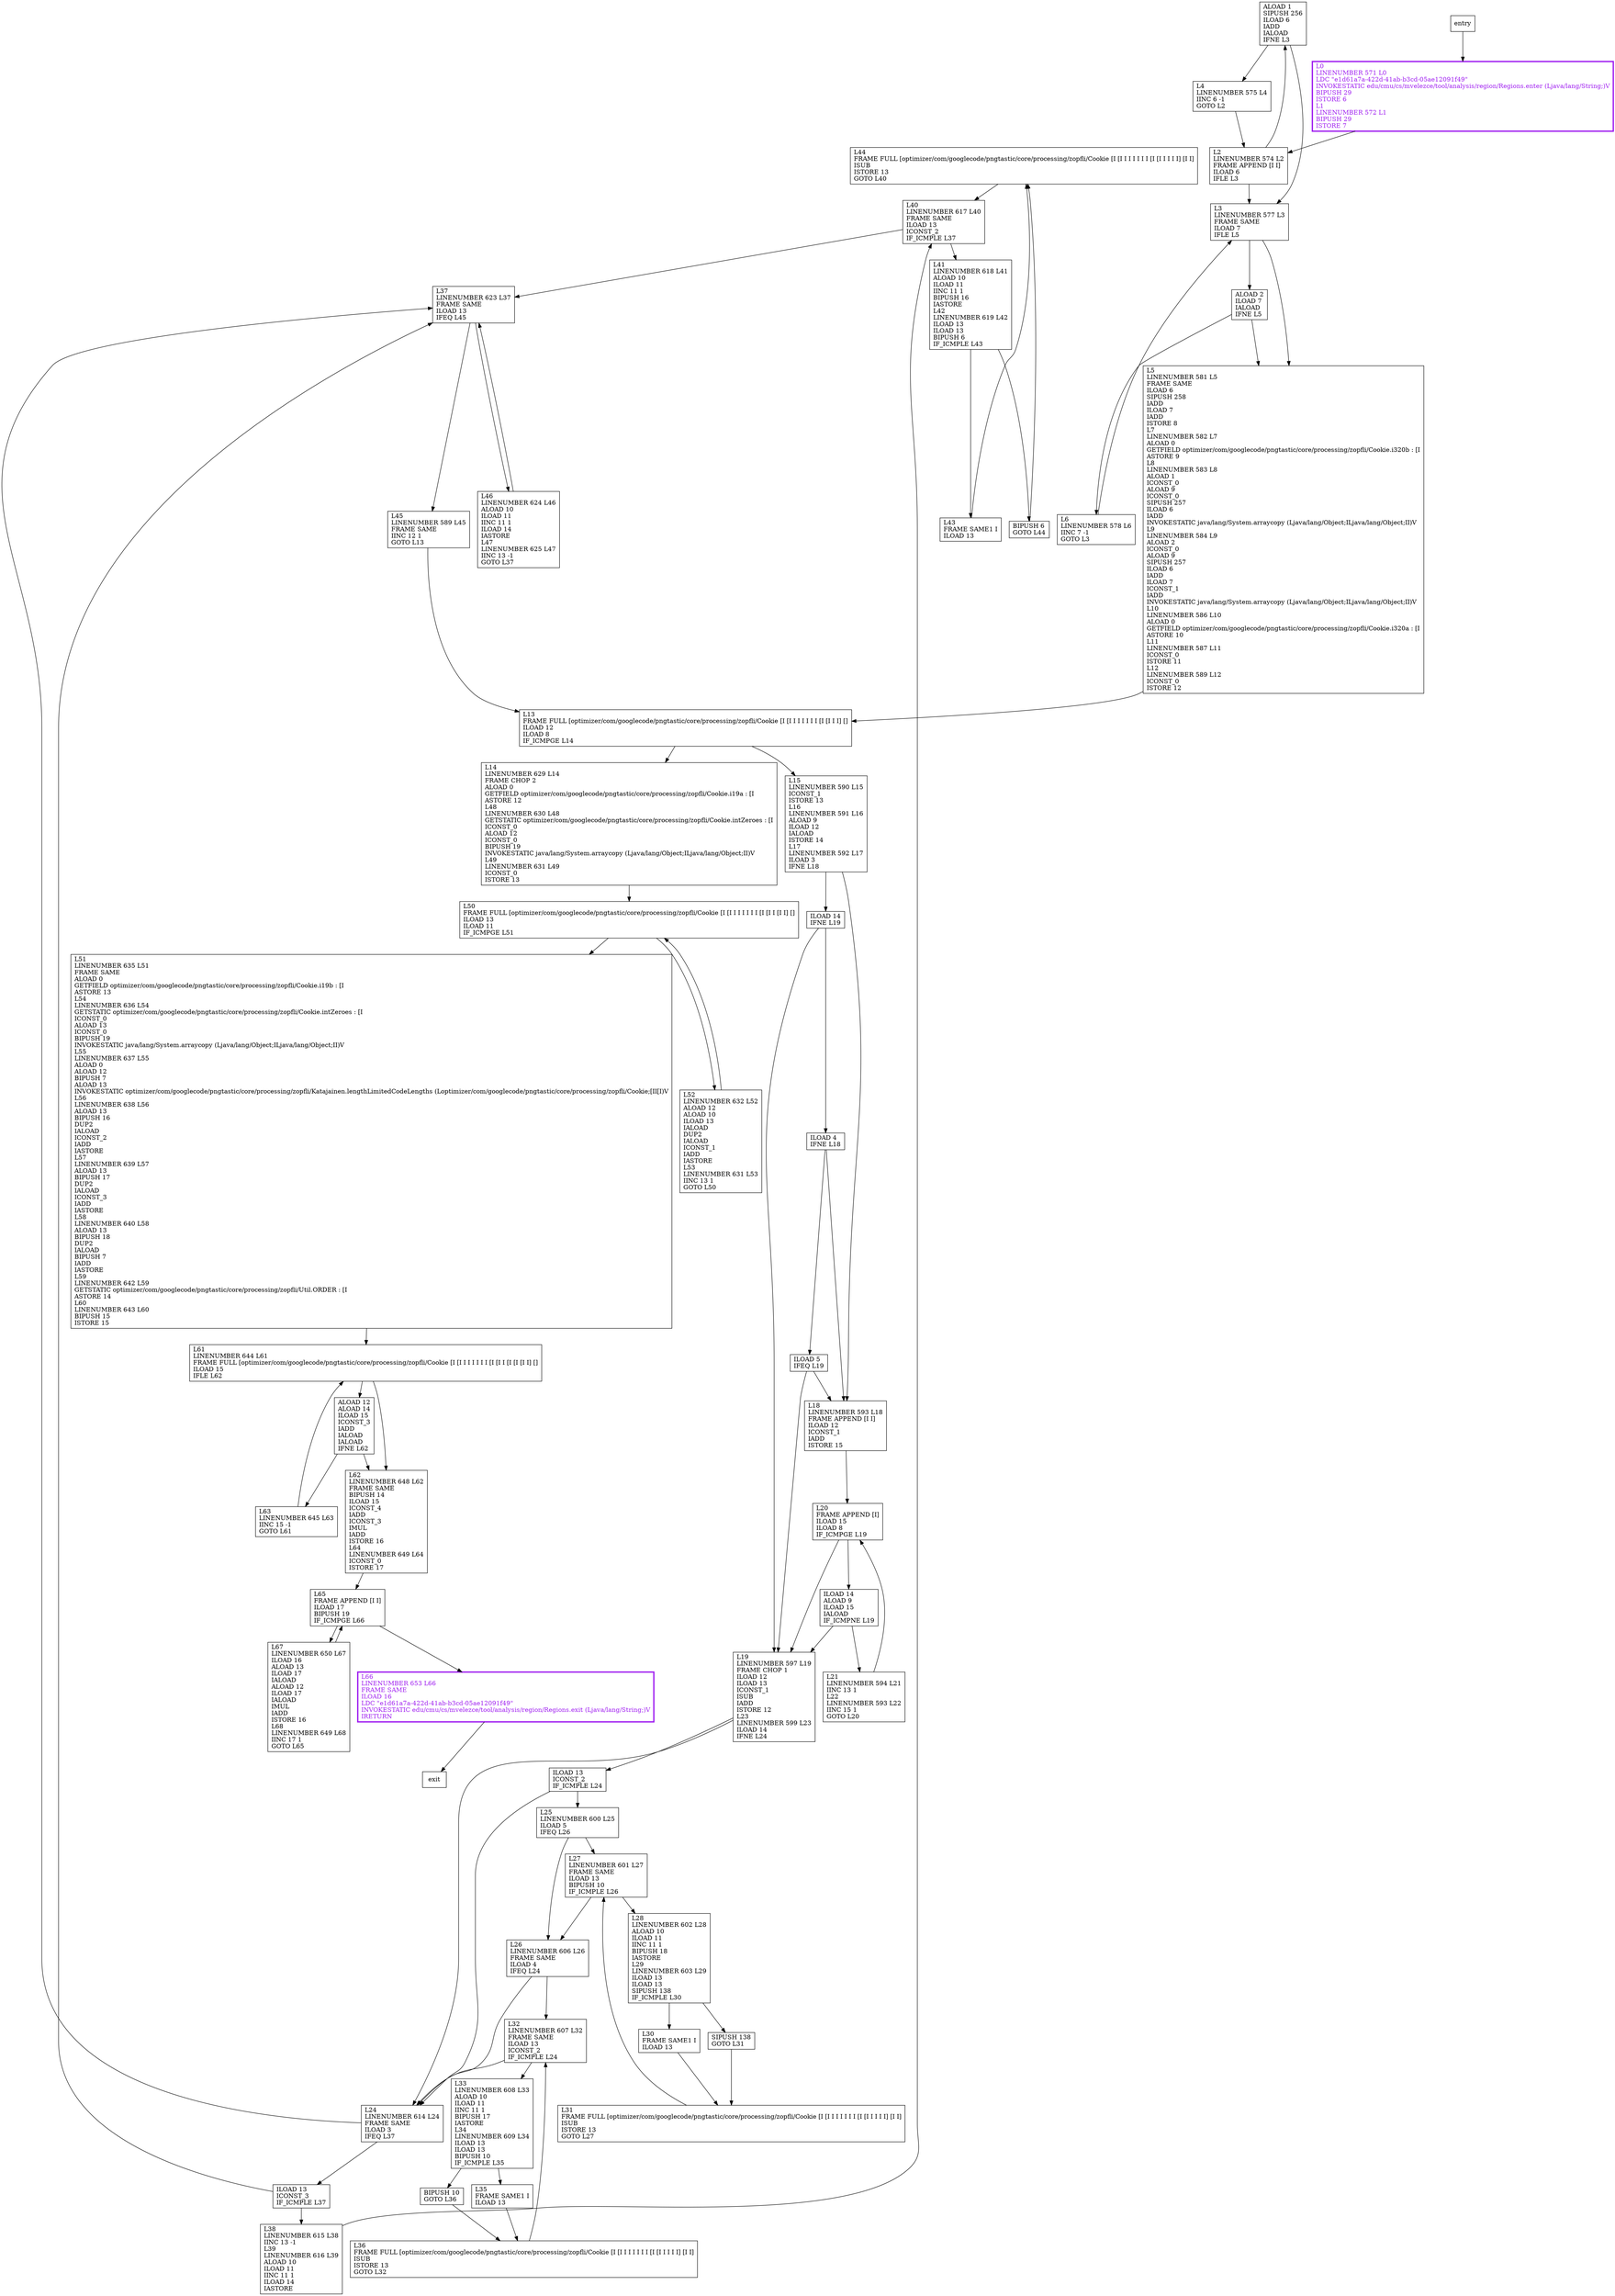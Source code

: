 digraph simulateEncodeTree {
node [shape=record];
42544488 [label="L44\lFRAME FULL [optimizer/com/googlecode/pngtastic/core/processing/zopfli/Cookie [I [I I I I I I I [I [I I I I I] [I I]\lISUB\lISTORE 13\lGOTO L40\l"];
651802632 [label="L66\lLINENUMBER 653 L66\lFRAME SAME\lILOAD 16\lLDC \"e1d61a7a-422d-41ab-b3cd-05ae12091f49\"\lINVOKESTATIC edu/cmu/cs/mvelezce/tool/analysis/region/Regions.exit (Ljava/lang/String;)V\lIRETURN\l"];
2067180044 [label="L3\lLINENUMBER 577 L3\lFRAME SAME\lILOAD 7\lIFLE L5\l"];
1400856767 [label="L4\lLINENUMBER 575 L4\lIINC 6 -1\lGOTO L2\l"];
1664576493 [label="L41\lLINENUMBER 618 L41\lALOAD 10\lILOAD 11\lIINC 11 1\lBIPUSH 16\lIASTORE\lL42\lLINENUMBER 619 L42\lILOAD 13\lILOAD 13\lBIPUSH 6\lIF_ICMPLE L43\l"];
33533830 [label="L26\lLINENUMBER 606 L26\lFRAME SAME\lILOAD 4\lIFEQ L24\l"];
259564670 [label="L67\lLINENUMBER 650 L67\lILOAD 16\lALOAD 13\lILOAD 17\lIALOAD\lALOAD 12\lILOAD 17\lIALOAD\lIMUL\lIADD\lISTORE 16\lL68\lLINENUMBER 649 L68\lIINC 17 1\lGOTO L65\l"];
1478797373 [label="ALOAD 1\lSIPUSH 256\lILOAD 6\lIADD\lIALOAD\lIFNE L3\l"];
238357312 [label="ILOAD 14\lALOAD 9\lILOAD 15\lIALOAD\lIF_ICMPNE L19\l"];
1293241549 [label="L6\lLINENUMBER 578 L6\lIINC 7 -1\lGOTO L3\l"];
252277567 [label="ILOAD 5\lIFEQ L19\l"];
1611241809 [label="SIPUSH 138\lGOTO L31\l"];
1187903677 [label="ALOAD 12\lALOAD 14\lILOAD 15\lICONST_3\lIADD\lIALOAD\lIALOAD\lIFNE L62\l"];
510276116 [label="L32\lLINENUMBER 607 L32\lFRAME SAME\lILOAD 13\lICONST_2\lIF_ICMPLE L24\l"];
696933920 [label="L50\lFRAME FULL [optimizer/com/googlecode/pngtastic/core/processing/zopfli/Cookie [I [I I I I I I I [I [I I [I I] []\lILOAD 13\lILOAD 11\lIF_ICMPGE L51\l"];
1707582034 [label="ALOAD 2\lILOAD 7\lIALOAD\lIFNE L5\l"];
1042786867 [label="L13\lFRAME FULL [optimizer/com/googlecode/pngtastic/core/processing/zopfli/Cookie [I [I I I I I I I [I [I I I] []\lILOAD 12\lILOAD 8\lIF_ICMPGE L14\l"];
769432223 [label="L52\lLINENUMBER 632 L52\lALOAD 12\lALOAD 10\lILOAD 13\lIALOAD\lDUP2\lIALOAD\lICONST_1\lIADD\lIASTORE\lL53\lLINENUMBER 631 L53\lIINC 13 1\lGOTO L50\l"];
121167003 [label="ILOAD 13\lICONST_3\lIF_ICMPLE L37\l"];
775445710 [label="L51\lLINENUMBER 635 L51\lFRAME SAME\lALOAD 0\lGETFIELD optimizer/com/googlecode/pngtastic/core/processing/zopfli/Cookie.i19b : [I\lASTORE 13\lL54\lLINENUMBER 636 L54\lGETSTATIC optimizer/com/googlecode/pngtastic/core/processing/zopfli/Cookie.intZeroes : [I\lICONST_0\lALOAD 13\lICONST_0\lBIPUSH 19\lINVOKESTATIC java/lang/System.arraycopy (Ljava/lang/Object;ILjava/lang/Object;II)V\lL55\lLINENUMBER 637 L55\lALOAD 0\lALOAD 12\lBIPUSH 7\lALOAD 13\lINVOKESTATIC optimizer/com/googlecode/pngtastic/core/processing/zopfli/Katajainen.lengthLimitedCodeLengths (Loptimizer/com/googlecode/pngtastic/core/processing/zopfli/Cookie;[II[I)V\lL56\lLINENUMBER 638 L56\lALOAD 13\lBIPUSH 16\lDUP2\lIALOAD\lICONST_2\lIADD\lIASTORE\lL57\lLINENUMBER 639 L57\lALOAD 13\lBIPUSH 17\lDUP2\lIALOAD\lICONST_3\lIADD\lIASTORE\lL58\lLINENUMBER 640 L58\lALOAD 13\lBIPUSH 18\lDUP2\lIALOAD\lBIPUSH 7\lIADD\lIASTORE\lL59\lLINENUMBER 642 L59\lGETSTATIC optimizer/com/googlecode/pngtastic/core/processing/zopfli/Util.ORDER : [I\lASTORE 14\lL60\lLINENUMBER 643 L60\lBIPUSH 15\lISTORE 15\l"];
1158258131 [label="ILOAD 13\lICONST_2\lIF_ICMPLE L24\l"];
910599202 [label="L45\lLINENUMBER 589 L45\lFRAME SAME\lIINC 12 1\lGOTO L13\l"];
252480153 [label="L63\lLINENUMBER 645 L63\lIINC 15 -1\lGOTO L61\l"];
1946988038 [label="L61\lLINENUMBER 644 L61\lFRAME FULL [optimizer/com/googlecode/pngtastic/core/processing/zopfli/Cookie [I [I I I I I I I [I [I I [I [I [I I] []\lILOAD 15\lIFLE L62\l"];
1682681674 [label="L65\lFRAME APPEND [I I]\lILOAD 17\lBIPUSH 19\lIF_ICMPGE L66\l"];
1095088856 [label="L43\lFRAME SAME1 I\lILOAD 13\l"];
538185145 [label="L31\lFRAME FULL [optimizer/com/googlecode/pngtastic/core/processing/zopfli/Cookie [I [I I I I I I I [I [I I I I I] [I I]\lISUB\lISTORE 13\lGOTO L27\l"];
1101048445 [label="L21\lLINENUMBER 594 L21\lIINC 13 1\lL22\lLINENUMBER 593 L22\lIINC 15 1\lGOTO L20\l"];
1014486152 [label="L38\lLINENUMBER 615 L38\lIINC 13 -1\lL39\lLINENUMBER 616 L39\lALOAD 10\lILOAD 11\lIINC 11 1\lILOAD 14\lIASTORE\l"];
443384617 [label="L35\lFRAME SAME1 I\lILOAD 13\l"];
445918232 [label="BIPUSH 10\lGOTO L36\l"];
14183023 [label="BIPUSH 6\lGOTO L44\l"];
1963862935 [label="L46\lLINENUMBER 624 L46\lALOAD 10\lILOAD 11\lIINC 11 1\lILOAD 14\lIASTORE\lL47\lLINENUMBER 625 L47\lIINC 13 -1\lGOTO L37\l"];
417301556 [label="L5\lLINENUMBER 581 L5\lFRAME SAME\lILOAD 6\lSIPUSH 258\lIADD\lILOAD 7\lIADD\lISTORE 8\lL7\lLINENUMBER 582 L7\lALOAD 0\lGETFIELD optimizer/com/googlecode/pngtastic/core/processing/zopfli/Cookie.i320b : [I\lASTORE 9\lL8\lLINENUMBER 583 L8\lALOAD 1\lICONST_0\lALOAD 9\lICONST_0\lSIPUSH 257\lILOAD 6\lIADD\lINVOKESTATIC java/lang/System.arraycopy (Ljava/lang/Object;ILjava/lang/Object;II)V\lL9\lLINENUMBER 584 L9\lALOAD 2\lICONST_0\lALOAD 9\lSIPUSH 257\lILOAD 6\lIADD\lILOAD 7\lICONST_1\lIADD\lINVOKESTATIC java/lang/System.arraycopy (Ljava/lang/Object;ILjava/lang/Object;II)V\lL10\lLINENUMBER 586 L10\lALOAD 0\lGETFIELD optimizer/com/googlecode/pngtastic/core/processing/zopfli/Cookie.i320a : [I\lASTORE 10\lL11\lLINENUMBER 587 L11\lICONST_0\lISTORE 11\lL12\lLINENUMBER 589 L12\lICONST_0\lISTORE 12\l"];
1665197552 [label="L24\lLINENUMBER 614 L24\lFRAME SAME\lILOAD 3\lIFEQ L37\l"];
2032079962 [label="ILOAD 14\lIFNE L19\l"];
953082513 [label="L19\lLINENUMBER 597 L19\lFRAME CHOP 1\lILOAD 12\lILOAD 13\lICONST_1\lISUB\lIADD\lISTORE 12\lL23\lLINENUMBER 599 L23\lILOAD 14\lIFNE L24\l"];
1702143276 [label="L27\lLINENUMBER 601 L27\lFRAME SAME\lILOAD 13\lBIPUSH 10\lIF_ICMPLE L26\l"];
580673921 [label="L14\lLINENUMBER 629 L14\lFRAME CHOP 2\lALOAD 0\lGETFIELD optimizer/com/googlecode/pngtastic/core/processing/zopfli/Cookie.i19a : [I\lASTORE 12\lL48\lLINENUMBER 630 L48\lGETSTATIC optimizer/com/googlecode/pngtastic/core/processing/zopfli/Cookie.intZeroes : [I\lICONST_0\lALOAD 12\lICONST_0\lBIPUSH 19\lINVOKESTATIC java/lang/System.arraycopy (Ljava/lang/Object;ILjava/lang/Object;II)V\lL49\lLINENUMBER 631 L49\lICONST_0\lISTORE 13\l"];
664070838 [label="L20\lFRAME APPEND [I]\lILOAD 15\lILOAD 8\lIF_ICMPGE L19\l"];
504053874 [label="L18\lLINENUMBER 593 L18\lFRAME APPEND [I I]\lILOAD 12\lICONST_1\lIADD\lISTORE 15\l"];
914507705 [label="L33\lLINENUMBER 608 L33\lALOAD 10\lILOAD 11\lIINC 11 1\lBIPUSH 17\lIASTORE\lL34\lLINENUMBER 609 L34\lILOAD 13\lILOAD 13\lBIPUSH 10\lIF_ICMPLE L35\l"];
1183231938 [label="L15\lLINENUMBER 590 L15\lICONST_1\lISTORE 13\lL16\lLINENUMBER 591 L16\lALOAD 9\lILOAD 12\lIALOAD\lISTORE 14\lL17\lLINENUMBER 592 L17\lILOAD 3\lIFNE L18\l"];
1262854901 [label="ILOAD 4\lIFNE L18\l"];
627318073 [label="L0\lLINENUMBER 571 L0\lLDC \"e1d61a7a-422d-41ab-b3cd-05ae12091f49\"\lINVOKESTATIC edu/cmu/cs/mvelezce/tool/analysis/region/Regions.enter (Ljava/lang/String;)V\lBIPUSH 29\lISTORE 6\lL1\lLINENUMBER 572 L1\lBIPUSH 29\lISTORE 7\l"];
1450652220 [label="L2\lLINENUMBER 574 L2\lFRAME APPEND [I I]\lILOAD 6\lIFLE L3\l"];
477533894 [label="L30\lFRAME SAME1 I\lILOAD 13\l"];
712974096 [label="L62\lLINENUMBER 648 L62\lFRAME SAME\lBIPUSH 14\lILOAD 15\lICONST_4\lIADD\lICONST_3\lIMUL\lIADD\lISTORE 16\lL64\lLINENUMBER 649 L64\lICONST_0\lISTORE 17\l"];
1436633036 [label="L36\lFRAME FULL [optimizer/com/googlecode/pngtastic/core/processing/zopfli/Cookie [I [I I I I I I I [I [I I I I I] [I I]\lISUB\lISTORE 13\lGOTO L32\l"];
1908043086 [label="L37\lLINENUMBER 623 L37\lFRAME SAME\lILOAD 13\lIFEQ L45\l"];
20853837 [label="L25\lLINENUMBER 600 L25\lILOAD 5\lIFEQ L26\l"];
1522095831 [label="L40\lLINENUMBER 617 L40\lFRAME SAME\lILOAD 13\lICONST_2\lIF_ICMPLE L37\l"];
1813666644 [label="L28\lLINENUMBER 602 L28\lALOAD 10\lILOAD 11\lIINC 11 1\lBIPUSH 18\lIASTORE\lL29\lLINENUMBER 603 L29\lILOAD 13\lILOAD 13\lSIPUSH 138\lIF_ICMPLE L30\l"];
entry;
exit;
42544488 -> 1522095831;
651802632 -> exit;
2067180044 -> 1707582034;
2067180044 -> 417301556;
1400856767 -> 1450652220;
1664576493 -> 14183023;
1664576493 -> 1095088856;
33533830 -> 1665197552;
33533830 -> 510276116;
259564670 -> 1682681674;
1478797373 -> 2067180044;
1478797373 -> 1400856767;
238357312 -> 1101048445;
238357312 -> 953082513;
1293241549 -> 2067180044;
252277567 -> 504053874;
252277567 -> 953082513;
1611241809 -> 538185145;
1187903677 -> 712974096;
1187903677 -> 252480153;
510276116 -> 1665197552;
510276116 -> 914507705;
696933920 -> 769432223;
696933920 -> 775445710;
1707582034 -> 417301556;
1707582034 -> 1293241549;
1042786867 -> 1183231938;
1042786867 -> 580673921;
769432223 -> 696933920;
121167003 -> 1908043086;
121167003 -> 1014486152;
775445710 -> 1946988038;
1158258131 -> 1665197552;
1158258131 -> 20853837;
910599202 -> 1042786867;
252480153 -> 1946988038;
1946988038 -> 712974096;
1946988038 -> 1187903677;
1682681674 -> 259564670;
1682681674 -> 651802632;
1095088856 -> 42544488;
entry -> 627318073;
538185145 -> 1702143276;
1101048445 -> 664070838;
1014486152 -> 1522095831;
443384617 -> 1436633036;
445918232 -> 1436633036;
14183023 -> 42544488;
1963862935 -> 1908043086;
417301556 -> 1042786867;
1665197552 -> 1908043086;
1665197552 -> 121167003;
2032079962 -> 1262854901;
2032079962 -> 953082513;
953082513 -> 1665197552;
953082513 -> 1158258131;
1702143276 -> 33533830;
1702143276 -> 1813666644;
580673921 -> 696933920;
664070838 -> 238357312;
664070838 -> 953082513;
504053874 -> 664070838;
914507705 -> 443384617;
914507705 -> 445918232;
1183231938 -> 504053874;
1183231938 -> 2032079962;
1262854901 -> 504053874;
1262854901 -> 252277567;
627318073 -> 1450652220;
1450652220 -> 1478797373;
1450652220 -> 2067180044;
477533894 -> 538185145;
712974096 -> 1682681674;
1436633036 -> 510276116;
1908043086 -> 1963862935;
1908043086 -> 910599202;
20853837 -> 33533830;
20853837 -> 1702143276;
1522095831 -> 1908043086;
1522095831 -> 1664576493;
1813666644 -> 477533894;
1813666644 -> 1611241809;
651802632[fontcolor="purple", penwidth=3, color="purple"];
627318073[fontcolor="purple", penwidth=3, color="purple"];
}
